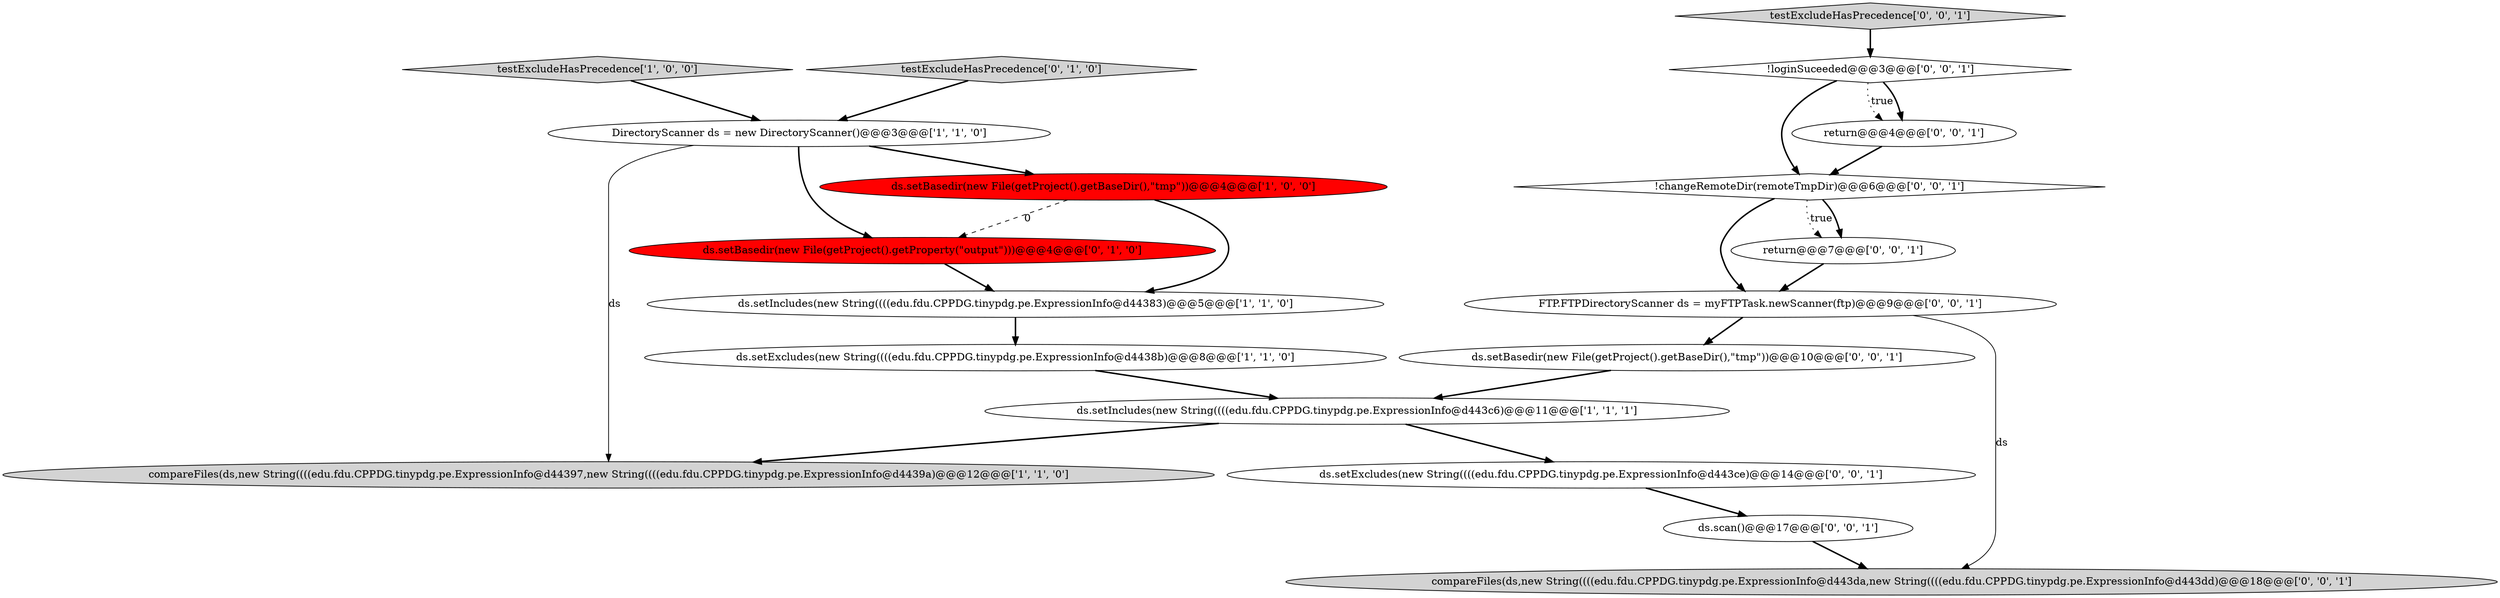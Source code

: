 digraph {
13 [style = filled, label = "FTP.FTPDirectoryScanner ds = myFTPTask.newScanner(ftp)@@@9@@@['0', '0', '1']", fillcolor = white, shape = ellipse image = "AAA0AAABBB3BBB"];
5 [style = filled, label = "testExcludeHasPrecedence['1', '0', '0']", fillcolor = lightgray, shape = diamond image = "AAA0AAABBB1BBB"];
10 [style = filled, label = "!changeRemoteDir(remoteTmpDir)@@@6@@@['0', '0', '1']", fillcolor = white, shape = diamond image = "AAA0AAABBB3BBB"];
17 [style = filled, label = "testExcludeHasPrecedence['0', '0', '1']", fillcolor = lightgray, shape = diamond image = "AAA0AAABBB3BBB"];
11 [style = filled, label = "ds.setBasedir(new File(getProject().getBaseDir(),\"tmp\"))@@@10@@@['0', '0', '1']", fillcolor = white, shape = ellipse image = "AAA0AAABBB3BBB"];
15 [style = filled, label = "compareFiles(ds,new String((((edu.fdu.CPPDG.tinypdg.pe.ExpressionInfo@d443da,new String((((edu.fdu.CPPDG.tinypdg.pe.ExpressionInfo@d443dd)@@@18@@@['0', '0', '1']", fillcolor = lightgray, shape = ellipse image = "AAA0AAABBB3BBB"];
3 [style = filled, label = "ds.setIncludes(new String((((edu.fdu.CPPDG.tinypdg.pe.ExpressionInfo@d443c6)@@@11@@@['1', '1', '1']", fillcolor = white, shape = ellipse image = "AAA0AAABBB1BBB"];
18 [style = filled, label = "return@@@7@@@['0', '0', '1']", fillcolor = white, shape = ellipse image = "AAA0AAABBB3BBB"];
6 [style = filled, label = "compareFiles(ds,new String((((edu.fdu.CPPDG.tinypdg.pe.ExpressionInfo@d44397,new String((((edu.fdu.CPPDG.tinypdg.pe.ExpressionInfo@d4439a)@@@12@@@['1', '1', '0']", fillcolor = lightgray, shape = ellipse image = "AAA0AAABBB1BBB"];
7 [style = filled, label = "testExcludeHasPrecedence['0', '1', '0']", fillcolor = lightgray, shape = diamond image = "AAA0AAABBB2BBB"];
14 [style = filled, label = "ds.scan()@@@17@@@['0', '0', '1']", fillcolor = white, shape = ellipse image = "AAA0AAABBB3BBB"];
16 [style = filled, label = "!loginSuceeded@@@3@@@['0', '0', '1']", fillcolor = white, shape = diamond image = "AAA0AAABBB3BBB"];
0 [style = filled, label = "ds.setIncludes(new String((((edu.fdu.CPPDG.tinypdg.pe.ExpressionInfo@d44383)@@@5@@@['1', '1', '0']", fillcolor = white, shape = ellipse image = "AAA0AAABBB1BBB"];
12 [style = filled, label = "ds.setExcludes(new String((((edu.fdu.CPPDG.tinypdg.pe.ExpressionInfo@d443ce)@@@14@@@['0', '0', '1']", fillcolor = white, shape = ellipse image = "AAA0AAABBB3BBB"];
2 [style = filled, label = "ds.setExcludes(new String((((edu.fdu.CPPDG.tinypdg.pe.ExpressionInfo@d4438b)@@@8@@@['1', '1', '0']", fillcolor = white, shape = ellipse image = "AAA0AAABBB1BBB"];
8 [style = filled, label = "ds.setBasedir(new File(getProject().getProperty(\"output\")))@@@4@@@['0', '1', '0']", fillcolor = red, shape = ellipse image = "AAA1AAABBB2BBB"];
9 [style = filled, label = "return@@@4@@@['0', '0', '1']", fillcolor = white, shape = ellipse image = "AAA0AAABBB3BBB"];
4 [style = filled, label = "ds.setBasedir(new File(getProject().getBaseDir(),\"tmp\"))@@@4@@@['1', '0', '0']", fillcolor = red, shape = ellipse image = "AAA1AAABBB1BBB"];
1 [style = filled, label = "DirectoryScanner ds = new DirectoryScanner()@@@3@@@['1', '1', '0']", fillcolor = white, shape = ellipse image = "AAA0AAABBB1BBB"];
10->18 [style = dotted, label="true"];
10->18 [style = bold, label=""];
1->4 [style = bold, label=""];
16->9 [style = dotted, label="true"];
7->1 [style = bold, label=""];
1->8 [style = bold, label=""];
16->10 [style = bold, label=""];
1->6 [style = solid, label="ds"];
2->3 [style = bold, label=""];
0->2 [style = bold, label=""];
3->6 [style = bold, label=""];
9->10 [style = bold, label=""];
3->12 [style = bold, label=""];
13->11 [style = bold, label=""];
4->0 [style = bold, label=""];
8->0 [style = bold, label=""];
5->1 [style = bold, label=""];
10->13 [style = bold, label=""];
11->3 [style = bold, label=""];
12->14 [style = bold, label=""];
4->8 [style = dashed, label="0"];
18->13 [style = bold, label=""];
14->15 [style = bold, label=""];
16->9 [style = bold, label=""];
17->16 [style = bold, label=""];
13->15 [style = solid, label="ds"];
}
